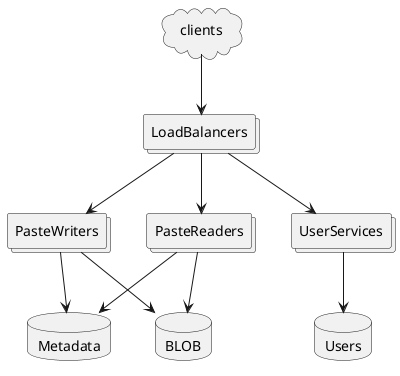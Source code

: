 @startuml deployment-diagram
cloud clients
collections PasteReaders
collections PasteWriters
collections UserServices
collections LoadBalancers
database BLOB
database Metadata
database Users
clients --> LoadBalancers
LoadBalancers --> PasteReaders
LoadBalancers --> PasteWriters
LoadBalancers --> UserServices
PasteReaders --> BLOB
PasteReaders --> Metadata
PasteWriters --> BLOB
PasteWriters --> Metadata
UserServices --> Users
@enduml
